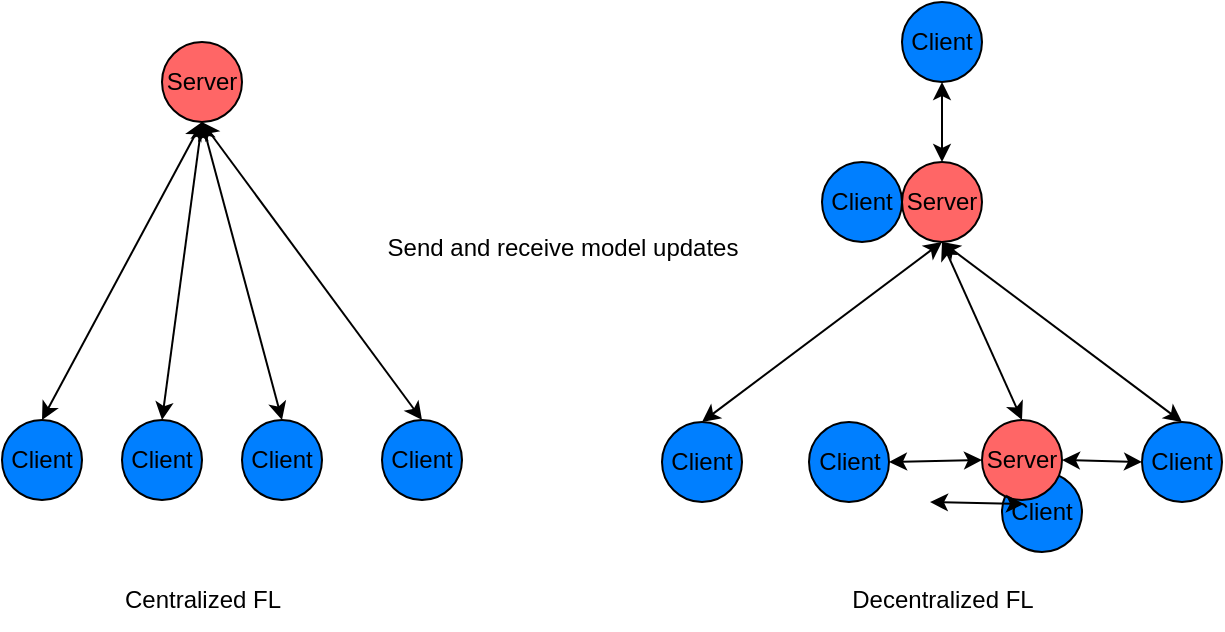 <mxfile version="24.0.7" type="github">
  <diagram name="Page-1" id="miirnZZymD5tsX2hIuih">
    <mxGraphModel dx="737" dy="520" grid="1" gridSize="10" guides="1" tooltips="1" connect="1" arrows="1" fold="1" page="1" pageScale="1" pageWidth="827" pageHeight="1169" math="0" shadow="0">
      <root>
        <mxCell id="0" />
        <mxCell id="1" parent="0" />
        <mxCell id="DufVSP__kAbinE8xUVBY-1" value="Server" style="ellipse;whiteSpace=wrap;html=1;aspect=fixed;fillColor=#FF6666;" vertex="1" parent="1">
          <mxGeometry x="90" y="70" width="40" height="40" as="geometry" />
        </mxCell>
        <mxCell id="DufVSP__kAbinE8xUVBY-3" value="Client" style="ellipse;whiteSpace=wrap;html=1;aspect=fixed;fillColor=#007FFF;" vertex="1" parent="1">
          <mxGeometry x="10" y="259" width="40" height="40" as="geometry" />
        </mxCell>
        <mxCell id="DufVSP__kAbinE8xUVBY-4" value="Client" style="ellipse;whiteSpace=wrap;html=1;aspect=fixed;fillColor=#007FFF;" vertex="1" parent="1">
          <mxGeometry x="70" y="259" width="40" height="40" as="geometry" />
        </mxCell>
        <mxCell id="DufVSP__kAbinE8xUVBY-5" value="Client" style="ellipse;whiteSpace=wrap;html=1;aspect=fixed;fillColor=#007FFF;" vertex="1" parent="1">
          <mxGeometry x="130" y="259" width="40" height="40" as="geometry" />
        </mxCell>
        <mxCell id="DufVSP__kAbinE8xUVBY-6" value="Client" style="ellipse;whiteSpace=wrap;html=1;aspect=fixed;fillColor=#007FFF;" vertex="1" parent="1">
          <mxGeometry x="200" y="259" width="40" height="40" as="geometry" />
        </mxCell>
        <mxCell id="DufVSP__kAbinE8xUVBY-7" value="" style="endArrow=classic;html=1;rounded=0;entryX=0.5;entryY=1;entryDx=0;entryDy=0;exitX=0.5;exitY=0;exitDx=0;exitDy=0;startArrow=classic;startFill=1;endFill=1;" edge="1" parent="1" source="DufVSP__kAbinE8xUVBY-3" target="DufVSP__kAbinE8xUVBY-1">
          <mxGeometry width="50" height="50" relative="1" as="geometry">
            <mxPoint x="360" y="300" as="sourcePoint" />
            <mxPoint x="410" y="250" as="targetPoint" />
          </mxGeometry>
        </mxCell>
        <mxCell id="DufVSP__kAbinE8xUVBY-8" value="" style="endArrow=classic;html=1;rounded=0;entryX=0.5;entryY=1;entryDx=0;entryDy=0;exitX=0.5;exitY=0;exitDx=0;exitDy=0;startArrow=classic;startFill=1;endFill=1;" edge="1" parent="1" source="DufVSP__kAbinE8xUVBY-4" target="DufVSP__kAbinE8xUVBY-1">
          <mxGeometry width="50" height="50" relative="1" as="geometry">
            <mxPoint x="50" y="200" as="sourcePoint" />
            <mxPoint x="130" y="100" as="targetPoint" />
          </mxGeometry>
        </mxCell>
        <mxCell id="DufVSP__kAbinE8xUVBY-9" value="" style="endArrow=classic;html=1;rounded=0;exitX=0.5;exitY=0;exitDx=0;exitDy=0;startArrow=classic;startFill=1;endFill=1;entryX=0.5;entryY=1;entryDx=0;entryDy=0;" edge="1" parent="1" source="DufVSP__kAbinE8xUVBY-5" target="DufVSP__kAbinE8xUVBY-1">
          <mxGeometry width="50" height="50" relative="1" as="geometry">
            <mxPoint x="60" y="210" as="sourcePoint" />
            <mxPoint x="120" y="90" as="targetPoint" />
          </mxGeometry>
        </mxCell>
        <mxCell id="DufVSP__kAbinE8xUVBY-10" value="" style="endArrow=classic;html=1;rounded=0;entryX=0.5;entryY=1;entryDx=0;entryDy=0;exitX=0.5;exitY=0;exitDx=0;exitDy=0;startArrow=classic;startFill=1;endFill=1;" edge="1" parent="1" source="DufVSP__kAbinE8xUVBY-6" target="DufVSP__kAbinE8xUVBY-1">
          <mxGeometry width="50" height="50" relative="1" as="geometry">
            <mxPoint x="70" y="220" as="sourcePoint" />
            <mxPoint x="150" y="120" as="targetPoint" />
          </mxGeometry>
        </mxCell>
        <mxCell id="DufVSP__kAbinE8xUVBY-11" value="Send and receive model updates&lt;div&gt;&lt;br&gt;&lt;/div&gt;" style="text;html=1;align=center;verticalAlign=middle;resizable=0;points=[];autosize=1;strokeColor=none;fillColor=none;" vertex="1" parent="1">
          <mxGeometry x="190" y="160" width="200" height="40" as="geometry" />
        </mxCell>
        <mxCell id="DufVSP__kAbinE8xUVBY-20" value="Server" style="ellipse;whiteSpace=wrap;html=1;aspect=fixed;fillColor=#FF6666;" vertex="1" parent="1">
          <mxGeometry x="460" y="130" width="40" height="40" as="geometry" />
        </mxCell>
        <mxCell id="DufVSP__kAbinE8xUVBY-21" value="Client" style="ellipse;whiteSpace=wrap;html=1;aspect=fixed;fillColor=#007FFF;" vertex="1" parent="1">
          <mxGeometry x="340" y="260" width="40" height="40" as="geometry" />
        </mxCell>
        <mxCell id="DufVSP__kAbinE8xUVBY-22" value="Client" style="ellipse;whiteSpace=wrap;html=1;aspect=fixed;fillColor=#007FFF;" vertex="1" parent="1">
          <mxGeometry x="413.5" y="260" width="40" height="40" as="geometry" />
        </mxCell>
        <mxCell id="DufVSP__kAbinE8xUVBY-23" value="Client" style="ellipse;whiteSpace=wrap;html=1;aspect=fixed;fillColor=#007FFF;" vertex="1" parent="1">
          <mxGeometry x="510" y="285" width="40" height="40" as="geometry" />
        </mxCell>
        <mxCell id="DufVSP__kAbinE8xUVBY-24" value="Client" style="ellipse;whiteSpace=wrap;html=1;aspect=fixed;fillColor=#007FFF;" vertex="1" parent="1">
          <mxGeometry x="580" y="260" width="40" height="40" as="geometry" />
        </mxCell>
        <mxCell id="DufVSP__kAbinE8xUVBY-25" value="" style="endArrow=classic;html=1;rounded=0;entryX=0.5;entryY=1;entryDx=0;entryDy=0;exitX=0.5;exitY=0;exitDx=0;exitDy=0;startArrow=classic;startFill=1;endFill=1;" edge="1" parent="1" source="DufVSP__kAbinE8xUVBY-21" target="DufVSP__kAbinE8xUVBY-20">
          <mxGeometry width="50" height="50" relative="1" as="geometry">
            <mxPoint x="720" y="380" as="sourcePoint" />
            <mxPoint x="770" y="330" as="targetPoint" />
          </mxGeometry>
        </mxCell>
        <mxCell id="DufVSP__kAbinE8xUVBY-26" value="" style="endArrow=classic;html=1;rounded=0;entryX=0;entryY=0.5;entryDx=0;entryDy=0;exitX=1;exitY=0.5;exitDx=0;exitDy=0;startArrow=classic;startFill=1;endFill=1;" edge="1" parent="1" source="DufVSP__kAbinE8xUVBY-22" target="DufVSP__kAbinE8xUVBY-31">
          <mxGeometry width="50" height="50" relative="1" as="geometry">
            <mxPoint x="410" y="280" as="sourcePoint" />
            <mxPoint x="490" y="180" as="targetPoint" />
          </mxGeometry>
        </mxCell>
        <mxCell id="DufVSP__kAbinE8xUVBY-27" value="" style="endArrow=classic;html=1;rounded=0;exitX=0.5;exitY=0;exitDx=0;exitDy=0;startArrow=classic;startFill=1;endFill=1;" edge="1" parent="1" source="DufVSP__kAbinE8xUVBY-31">
          <mxGeometry width="50" height="50" relative="1" as="geometry">
            <mxPoint x="420" y="290" as="sourcePoint" />
            <mxPoint x="480" y="170" as="targetPoint" />
          </mxGeometry>
        </mxCell>
        <mxCell id="DufVSP__kAbinE8xUVBY-28" value="" style="endArrow=classic;html=1;rounded=0;entryX=0.5;entryY=1;entryDx=0;entryDy=0;exitX=0.5;exitY=0;exitDx=0;exitDy=0;startArrow=classic;startFill=1;endFill=1;" edge="1" parent="1" source="DufVSP__kAbinE8xUVBY-24" target="DufVSP__kAbinE8xUVBY-20">
          <mxGeometry width="50" height="50" relative="1" as="geometry">
            <mxPoint x="430" y="300" as="sourcePoint" />
            <mxPoint x="510" y="200" as="targetPoint" />
          </mxGeometry>
        </mxCell>
        <mxCell id="DufVSP__kAbinE8xUVBY-29" value="Client" style="ellipse;whiteSpace=wrap;html=1;aspect=fixed;fillColor=#007FFF;" vertex="1" parent="1">
          <mxGeometry x="460" y="50" width="40" height="40" as="geometry" />
        </mxCell>
        <mxCell id="DufVSP__kAbinE8xUVBY-30" value="" style="endArrow=classic;html=1;rounded=0;exitX=0.5;exitY=0;exitDx=0;exitDy=0;startArrow=classic;startFill=1;endFill=1;entryX=0.5;entryY=1;entryDx=0;entryDy=0;" edge="1" parent="1" source="DufVSP__kAbinE8xUVBY-20" target="DufVSP__kAbinE8xUVBY-29">
          <mxGeometry width="50" height="50" relative="1" as="geometry">
            <mxPoint x="580" y="190" as="sourcePoint" />
            <mxPoint x="560" y="90" as="targetPoint" />
          </mxGeometry>
        </mxCell>
        <mxCell id="DufVSP__kAbinE8xUVBY-31" value="Server" style="ellipse;whiteSpace=wrap;html=1;aspect=fixed;fillColor=#FF6666;" vertex="1" parent="1">
          <mxGeometry x="500" y="259" width="40" height="40" as="geometry" />
        </mxCell>
        <mxCell id="DufVSP__kAbinE8xUVBY-32" value="Client" style="ellipse;whiteSpace=wrap;html=1;aspect=fixed;fillColor=#007FFF;" vertex="1" parent="1">
          <mxGeometry x="420" y="130" width="40" height="40" as="geometry" />
        </mxCell>
        <mxCell id="DufVSP__kAbinE8xUVBY-34" value="" style="endArrow=classic;html=1;rounded=0;entryX=0;entryY=0.5;entryDx=0;entryDy=0;exitX=1;exitY=0.5;exitDx=0;exitDy=0;startArrow=classic;startFill=1;endFill=1;" edge="1" parent="1" source="DufVSP__kAbinE8xUVBY-31" target="DufVSP__kAbinE8xUVBY-24">
          <mxGeometry width="50" height="50" relative="1" as="geometry">
            <mxPoint x="464" y="290" as="sourcePoint" />
            <mxPoint x="511" y="291" as="targetPoint" />
          </mxGeometry>
        </mxCell>
        <mxCell id="DufVSP__kAbinE8xUVBY-35" value="" style="endArrow=classic;html=1;rounded=0;entryX=0.025;entryY=0.675;entryDx=0;entryDy=0;exitX=1;exitY=0.5;exitDx=0;exitDy=0;startArrow=classic;startFill=1;endFill=1;entryPerimeter=0;" edge="1" parent="1">
          <mxGeometry width="50" height="50" relative="1" as="geometry">
            <mxPoint x="474" y="300" as="sourcePoint" />
            <mxPoint x="521" y="301" as="targetPoint" />
          </mxGeometry>
        </mxCell>
        <mxCell id="DufVSP__kAbinE8xUVBY-36" value="&lt;div&gt;Centralized FL&lt;/div&gt;" style="text;html=1;align=center;verticalAlign=middle;resizable=0;points=[];autosize=1;strokeColor=none;fillColor=none;" vertex="1" parent="1">
          <mxGeometry x="60" y="334" width="100" height="30" as="geometry" />
        </mxCell>
        <mxCell id="DufVSP__kAbinE8xUVBY-37" value="&lt;div&gt;Decentralized FL&lt;/div&gt;" style="text;html=1;align=center;verticalAlign=middle;resizable=0;points=[];autosize=1;strokeColor=none;fillColor=none;" vertex="1" parent="1">
          <mxGeometry x="425" y="334" width="110" height="30" as="geometry" />
        </mxCell>
      </root>
    </mxGraphModel>
  </diagram>
</mxfile>
